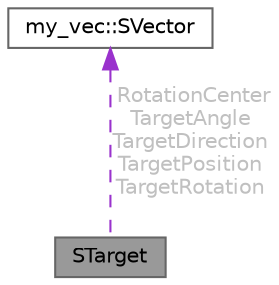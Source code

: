 digraph "STarget"
{
 // LATEX_PDF_SIZE
  bgcolor="transparent";
  edge [fontname=Helvetica,fontsize=10,labelfontname=Helvetica,labelfontsize=10];
  node [fontname=Helvetica,fontsize=10,shape=box,height=0.2,width=0.4];
  Node1 [id="Node000001",label="STarget",height=0.2,width=0.4,color="gray40", fillcolor="grey60", style="filled", fontcolor="black",tooltip=" "];
  Node2 -> Node1 [id="edge1_Node000001_Node000002",dir="back",color="darkorchid3",style="dashed",tooltip=" ",label=" RotationCenter\nTargetAngle\nTargetDirection\nTargetPosition\nTargetRotation",fontcolor="grey" ];
  Node2 [id="Node000002",label="my_vec::SVector",height=0.2,width=0.4,color="gray40", fillcolor="white", style="filled",URL="$structmy__vec_1_1_s_vector.html",tooltip="ベクトルを表す構造体"];
}
